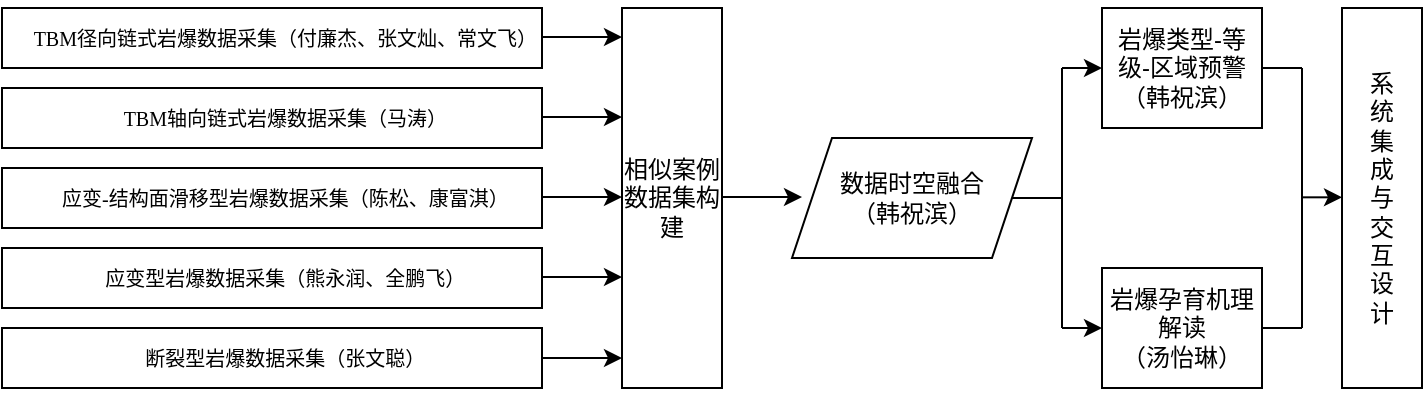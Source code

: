 <mxfile version="28.1.2">
  <diagram name="第 1 页" id="AsR8_wi1bpKjrC80z_sh">
    <mxGraphModel dx="813" dy="559" grid="1" gridSize="10" guides="1" tooltips="1" connect="1" arrows="1" fold="1" page="1" pageScale="1" pageWidth="827" pageHeight="1169" math="0" shadow="0">
      <root>
        <mxCell id="0" />
        <mxCell id="1" parent="0" />
        <mxCell id="B0jpazfzFXSb2_P1Gp61-1" value="相似案例数据集构建" style="rounded=0;whiteSpace=wrap;html=1;" parent="1" vertex="1">
          <mxGeometry x="390" y="240" width="50" height="190" as="geometry" />
        </mxCell>
        <mxCell id="B0jpazfzFXSb2_P1Gp61-2" value="&lt;p style=&quot;margin: 0pt 0pt 0.0pt; text-indent: 10pt; text-align: justify; line-height: 28pt; font-family: &amp;quot;Times New Roman&amp;quot;;&quot; class=&quot;MsoNormal&quot;&gt;&lt;font style=&quot;font-size: 10px;&quot;&gt;&lt;font&gt;&lt;font&gt;&lt;span style=&quot;font-family: 仿宋_GB2312;&quot;&gt;&lt;font face=&quot;Times New Roman&quot;&gt;TBM&lt;/font&gt;&lt;font face=&quot;仿宋_GB2312&quot;&gt;径向链式&lt;/font&gt;&lt;/span&gt;&lt;/font&gt;&lt;span style=&quot;text-indent: 10pt; font-family: 仿宋_GB2312;&quot;&gt;&lt;font face=&quot;仿宋_GB2312&quot;&gt;岩爆&lt;/font&gt;&lt;/span&gt;&lt;span style=&quot;text-indent: 10pt; font-family: 仿宋_GB2312;&quot;&gt;&lt;font face=&quot;仿宋_GB2312&quot;&gt;数据采集（&lt;/font&gt;&lt;/span&gt;&lt;/font&gt;&lt;span style=&quot;font-family: 仿宋_GB2312; text-indent: 10pt;&quot;&gt;付廉杰、张文灿、常文飞）&lt;/span&gt;&lt;/font&gt;&lt;/p&gt;" style="rounded=0;whiteSpace=wrap;html=1;" parent="1" vertex="1">
          <mxGeometry x="80" y="240" width="270" height="30" as="geometry" />
        </mxCell>
        <mxCell id="B0jpazfzFXSb2_P1Gp61-3" value="&lt;p style=&quot;margin: 0pt 0pt 0.0pt; text-indent: 10pt; text-align: justify; line-height: 28pt; font-family: &amp;quot;Times New Roman&amp;quot;;&quot; class=&quot;MsoNormal&quot;&gt;&lt;font style=&quot;font-size: 10px;&quot;&gt;&lt;font&gt;&lt;font&gt;&lt;span style=&quot;font-family: 仿宋_GB2312;&quot;&gt;&lt;font face=&quot;Times New Roman&quot;&gt;TBM轴&lt;/font&gt;&lt;font face=&quot;仿宋_GB2312&quot;&gt;向链式&lt;/font&gt;&lt;/span&gt;&lt;/font&gt;&lt;span style=&quot;text-indent: 10pt; font-family: 仿宋_GB2312;&quot;&gt;&lt;font face=&quot;仿宋_GB2312&quot;&gt;岩爆&lt;/font&gt;&lt;/span&gt;&lt;span style=&quot;text-indent: 10pt; font-family: 仿宋_GB2312;&quot;&gt;&lt;font face=&quot;仿宋_GB2312&quot;&gt;数据采集（马涛&lt;/font&gt;&lt;/span&gt;&lt;/font&gt;&lt;span style=&quot;font-family: 仿宋_GB2312; text-indent: 10pt;&quot;&gt;）&lt;/span&gt;&lt;/font&gt;&lt;/p&gt;" style="rounded=0;whiteSpace=wrap;html=1;" parent="1" vertex="1">
          <mxGeometry x="80" y="280" width="270" height="30" as="geometry" />
        </mxCell>
        <mxCell id="B0jpazfzFXSb2_P1Gp61-4" value="&lt;p style=&quot;margin: 0pt 0pt 0.0pt; text-indent: 10pt; text-align: justify; line-height: 28pt; font-family: &amp;quot;Times New Roman&amp;quot;;&quot; class=&quot;MsoNormal&quot;&gt;&lt;font style=&quot;font-size: 10px;&quot;&gt;&lt;span style=&quot;font-family: 仿宋_GB2312;&quot;&gt;&lt;font face=&quot;仿宋_GB2312&quot;&gt;应变&lt;/font&gt;&lt;font face=&quot;Times New Roman&quot;&gt;-&lt;/font&gt;&lt;font face=&quot;仿宋_GB2312&quot;&gt;结构面滑移型岩爆&lt;/font&gt;&lt;/span&gt;&lt;span style=&quot;font-family: 仿宋_GB2312;&quot;&gt;&lt;font face=&quot;仿宋_GB2312&quot;&gt;数据采集（&lt;/font&gt;&lt;/span&gt;&lt;span style=&quot;font-family: 仿宋_GB2312; text-indent: 10pt;&quot;&gt;陈松、康富淇）&lt;/span&gt;&lt;/font&gt;&lt;/p&gt;" style="rounded=0;whiteSpace=wrap;html=1;" parent="1" vertex="1">
          <mxGeometry x="80" y="320" width="270" height="30" as="geometry" />
        </mxCell>
        <mxCell id="B0jpazfzFXSb2_P1Gp61-5" value="&lt;p style=&quot;margin: 0pt 0pt 0.0pt; text-indent: 10pt; text-align: justify; line-height: 28pt; font-family: &amp;quot;Times New Roman&amp;quot;;&quot; class=&quot;MsoNormal&quot;&gt;&lt;font style=&quot;font-size: 10px;&quot;&gt;&lt;span style=&quot;font-family: 仿宋_GB2312;&quot;&gt;&lt;font face=&quot;仿宋_GB2312&quot;&gt;应变型岩爆&lt;/font&gt;&lt;/span&gt;&lt;span style=&quot;font-family: 仿宋_GB2312;&quot;&gt;&lt;font face=&quot;仿宋_GB2312&quot;&gt;数据采集（&lt;/font&gt;&lt;/span&gt;&lt;span style=&quot;font-family: 仿宋_GB2312; text-indent: 10pt;&quot;&gt;熊永润、全鹏飞）&lt;/span&gt;&lt;/font&gt;&lt;/p&gt;" style="rounded=0;whiteSpace=wrap;html=1;" parent="1" vertex="1">
          <mxGeometry x="80" y="360" width="270" height="30" as="geometry" />
        </mxCell>
        <mxCell id="B0jpazfzFXSb2_P1Gp61-6" value="&lt;p style=&quot;margin: 0pt 0pt 0.0pt; text-indent: 10pt; text-align: justify; line-height: 28pt; font-family: &amp;quot;Times New Roman&amp;quot;;&quot; class=&quot;MsoNormal&quot;&gt;&lt;font style=&quot;font-size: 10px;&quot;&gt;&lt;span style=&quot;font-family: 仿宋_GB2312;&quot;&gt;&lt;font face=&quot;仿宋_GB2312&quot;&gt;断裂型岩爆&lt;/font&gt;&lt;/span&gt;&lt;span style=&quot;font-family: 仿宋_GB2312;&quot;&gt;&lt;font face=&quot;仿宋_GB2312&quot;&gt;数据采集（&lt;/font&gt;&lt;/span&gt;&lt;span style=&quot;font-family: 仿宋_GB2312; text-indent: 10pt;&quot;&gt;张文聪）&lt;/span&gt;&lt;/font&gt;&lt;/p&gt;" style="rounded=0;whiteSpace=wrap;html=1;" parent="1" vertex="1">
          <mxGeometry x="80" y="400" width="270" height="30" as="geometry" />
        </mxCell>
        <mxCell id="B0jpazfzFXSb2_P1Gp61-8" value="" style="endArrow=classic;html=1;rounded=0;exitX=1;exitY=0.5;exitDx=0;exitDy=0;" parent="1" source="B0jpazfzFXSb2_P1Gp61-6" edge="1">
          <mxGeometry width="50" height="50" relative="1" as="geometry">
            <mxPoint x="360" y="420" as="sourcePoint" />
            <mxPoint x="390" y="415" as="targetPoint" />
          </mxGeometry>
        </mxCell>
        <mxCell id="B0jpazfzFXSb2_P1Gp61-9" value="" style="endArrow=classic;html=1;rounded=0;exitX=1;exitY=0.5;exitDx=0;exitDy=0;" parent="1" edge="1">
          <mxGeometry width="50" height="50" relative="1" as="geometry">
            <mxPoint x="350" y="374.5" as="sourcePoint" />
            <mxPoint x="390" y="374.5" as="targetPoint" />
          </mxGeometry>
        </mxCell>
        <mxCell id="B0jpazfzFXSb2_P1Gp61-10" value="" style="endArrow=classic;html=1;rounded=0;exitX=1;exitY=0.5;exitDx=0;exitDy=0;" parent="1" edge="1">
          <mxGeometry width="50" height="50" relative="1" as="geometry">
            <mxPoint x="350" y="334.5" as="sourcePoint" />
            <mxPoint x="390" y="334.5" as="targetPoint" />
          </mxGeometry>
        </mxCell>
        <mxCell id="B0jpazfzFXSb2_P1Gp61-11" value="" style="endArrow=classic;html=1;rounded=0;exitX=1;exitY=0.5;exitDx=0;exitDy=0;" parent="1" edge="1">
          <mxGeometry width="50" height="50" relative="1" as="geometry">
            <mxPoint x="350" y="294.5" as="sourcePoint" />
            <mxPoint x="390" y="294.5" as="targetPoint" />
          </mxGeometry>
        </mxCell>
        <mxCell id="B0jpazfzFXSb2_P1Gp61-12" value="" style="endArrow=classic;html=1;rounded=0;exitX=1;exitY=0.5;exitDx=0;exitDy=0;" parent="1" edge="1">
          <mxGeometry width="50" height="50" relative="1" as="geometry">
            <mxPoint x="350" y="254.5" as="sourcePoint" />
            <mxPoint x="390" y="254.5" as="targetPoint" />
          </mxGeometry>
        </mxCell>
        <mxCell id="e863h8dpBGmLFu_C36_v-1" value="数据时空融合&lt;div&gt;（韩祝滨）&lt;/div&gt;" style="shape=parallelogram;perimeter=parallelogramPerimeter;whiteSpace=wrap;html=1;fixedSize=1;" vertex="1" parent="1">
          <mxGeometry x="475" y="305" width="120" height="60" as="geometry" />
        </mxCell>
        <mxCell id="e863h8dpBGmLFu_C36_v-2" value="" style="endArrow=classic;html=1;rounded=0;exitX=1;exitY=0.5;exitDx=0;exitDy=0;" edge="1" parent="1">
          <mxGeometry width="50" height="50" relative="1" as="geometry">
            <mxPoint x="440" y="334.5" as="sourcePoint" />
            <mxPoint x="480" y="334.5" as="targetPoint" />
          </mxGeometry>
        </mxCell>
        <mxCell id="e863h8dpBGmLFu_C36_v-3" value="岩爆类型-等级-区域预警&lt;div&gt;（韩祝滨）&lt;/div&gt;" style="rounded=0;whiteSpace=wrap;html=1;" vertex="1" parent="1">
          <mxGeometry x="630" y="240" width="80" height="60" as="geometry" />
        </mxCell>
        <mxCell id="e863h8dpBGmLFu_C36_v-4" value="岩爆孕育机理解读&lt;div&gt;（汤怡琳）&lt;/div&gt;" style="rounded=0;whiteSpace=wrap;html=1;" vertex="1" parent="1">
          <mxGeometry x="630" y="370" width="80" height="60" as="geometry" />
        </mxCell>
        <mxCell id="e863h8dpBGmLFu_C36_v-5" value="" style="endArrow=classic;html=1;rounded=0;entryX=0;entryY=0.5;entryDx=0;entryDy=0;" edge="1" parent="1" target="e863h8dpBGmLFu_C36_v-3">
          <mxGeometry width="50" height="50" relative="1" as="geometry">
            <mxPoint x="610" y="270" as="sourcePoint" />
            <mxPoint x="510" y="330" as="targetPoint" />
          </mxGeometry>
        </mxCell>
        <mxCell id="e863h8dpBGmLFu_C36_v-6" value="" style="endArrow=classic;html=1;rounded=0;entryX=0;entryY=0.5;entryDx=0;entryDy=0;" edge="1" parent="1">
          <mxGeometry width="50" height="50" relative="1" as="geometry">
            <mxPoint x="610" y="400" as="sourcePoint" />
            <mxPoint x="630" y="400" as="targetPoint" />
          </mxGeometry>
        </mxCell>
        <mxCell id="e863h8dpBGmLFu_C36_v-7" value="" style="endArrow=none;html=1;rounded=0;" edge="1" parent="1">
          <mxGeometry width="50" height="50" relative="1" as="geometry">
            <mxPoint x="610" y="400" as="sourcePoint" />
            <mxPoint x="610" y="270" as="targetPoint" />
          </mxGeometry>
        </mxCell>
        <mxCell id="e863h8dpBGmLFu_C36_v-8" value="" style="endArrow=none;html=1;rounded=0;exitX=1;exitY=0.5;exitDx=0;exitDy=0;" edge="1" parent="1" source="e863h8dpBGmLFu_C36_v-1">
          <mxGeometry width="50" height="50" relative="1" as="geometry">
            <mxPoint x="450" y="380" as="sourcePoint" />
            <mxPoint x="610" y="335" as="targetPoint" />
          </mxGeometry>
        </mxCell>
        <mxCell id="e863h8dpBGmLFu_C36_v-9" value="系&lt;div&gt;统&lt;/div&gt;&lt;div&gt;集&lt;/div&gt;&lt;div&gt;成&lt;/div&gt;&lt;div&gt;与&lt;/div&gt;&lt;div&gt;交&lt;/div&gt;&lt;div&gt;互&lt;/div&gt;&lt;div&gt;设&lt;/div&gt;&lt;div&gt;计&lt;/div&gt;" style="rounded=0;whiteSpace=wrap;html=1;" vertex="1" parent="1">
          <mxGeometry x="750" y="240" width="40" height="190" as="geometry" />
        </mxCell>
        <mxCell id="e863h8dpBGmLFu_C36_v-17" value="" style="endArrow=none;html=1;rounded=0;" edge="1" parent="1">
          <mxGeometry width="50" height="50" relative="1" as="geometry">
            <mxPoint x="730" y="400" as="sourcePoint" />
            <mxPoint x="730" y="270" as="targetPoint" />
          </mxGeometry>
        </mxCell>
        <mxCell id="e863h8dpBGmLFu_C36_v-20" value="" style="endArrow=none;html=1;rounded=0;entryX=1;entryY=0.5;entryDx=0;entryDy=0;" edge="1" parent="1" target="e863h8dpBGmLFu_C36_v-3">
          <mxGeometry width="50" height="50" relative="1" as="geometry">
            <mxPoint x="730" y="270" as="sourcePoint" />
            <mxPoint x="550" y="330" as="targetPoint" />
          </mxGeometry>
        </mxCell>
        <mxCell id="e863h8dpBGmLFu_C36_v-21" value="" style="endArrow=none;html=1;rounded=0;entryX=1;entryY=0.5;entryDx=0;entryDy=0;" edge="1" parent="1" target="e863h8dpBGmLFu_C36_v-4">
          <mxGeometry width="50" height="50" relative="1" as="geometry">
            <mxPoint x="730" y="400" as="sourcePoint" />
            <mxPoint x="720" y="280" as="targetPoint" />
          </mxGeometry>
        </mxCell>
        <mxCell id="e863h8dpBGmLFu_C36_v-22" value="" style="endArrow=classic;html=1;rounded=0;entryX=0;entryY=0.5;entryDx=0;entryDy=0;" edge="1" parent="1">
          <mxGeometry width="50" height="50" relative="1" as="geometry">
            <mxPoint x="730" y="334.66" as="sourcePoint" />
            <mxPoint x="750" y="334.66" as="targetPoint" />
          </mxGeometry>
        </mxCell>
      </root>
    </mxGraphModel>
  </diagram>
</mxfile>
